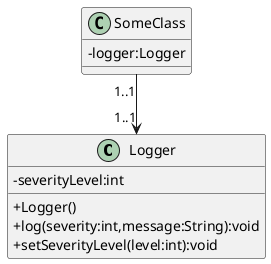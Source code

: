 @startuml
skinparam classAttributeIconSize 0

class Logger {
    - severityLevel:int
    
    + Logger()
    + log(severity:int,message:String):void
    + setSeverityLevel(level:int):void
}

class SomeClass {
    - logger:Logger
}

SomeClass "1..1" --> "1..1" Logger

@enduml

